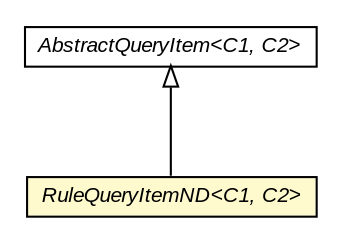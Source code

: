 #!/usr/local/bin/dot
#
# Class diagram 
# Generated by UMLGraph version 5.3 (http://www.umlgraph.org/)
#

digraph G {
	edge [fontname="arial",fontsize=10,labelfontname="arial",labelfontsize=10];
	node [fontname="arial",fontsize=10,shape=plaintext];
	nodesep=0.25;
	ranksep=0.5;
	// context.arch.discoverer.query.RuleQueryItemND<C1, C2>
	c113188 [label=<<table title="context.arch.discoverer.query.RuleQueryItemND" border="0" cellborder="1" cellspacing="0" cellpadding="2" port="p" bgcolor="lemonChiffon" href="./RuleQueryItemND.html">
		<tr><td><table border="0" cellspacing="0" cellpadding="1">
<tr><td align="center" balign="center"><font face="arial italic"> RuleQueryItemND&lt;C1, C2&gt; </font></td></tr>
		</table></td></tr>
		</table>>, fontname="arial", fontcolor="black", fontsize=10.0];
	// context.arch.discoverer.query.AbstractQueryItem<C1, C2>
	c113201 [label=<<table title="context.arch.discoverer.query.AbstractQueryItem" border="0" cellborder="1" cellspacing="0" cellpadding="2" port="p" href="./AbstractQueryItem.html">
		<tr><td><table border="0" cellspacing="0" cellpadding="1">
<tr><td align="center" balign="center"><font face="arial italic"> AbstractQueryItem&lt;C1, C2&gt; </font></td></tr>
		</table></td></tr>
		</table>>, fontname="arial", fontcolor="black", fontsize=10.0];
	//context.arch.discoverer.query.RuleQueryItemND<C1, C2> extends context.arch.discoverer.query.AbstractQueryItem<C1, C2>
	c113201:p -> c113188:p [dir=back,arrowtail=empty];
}

